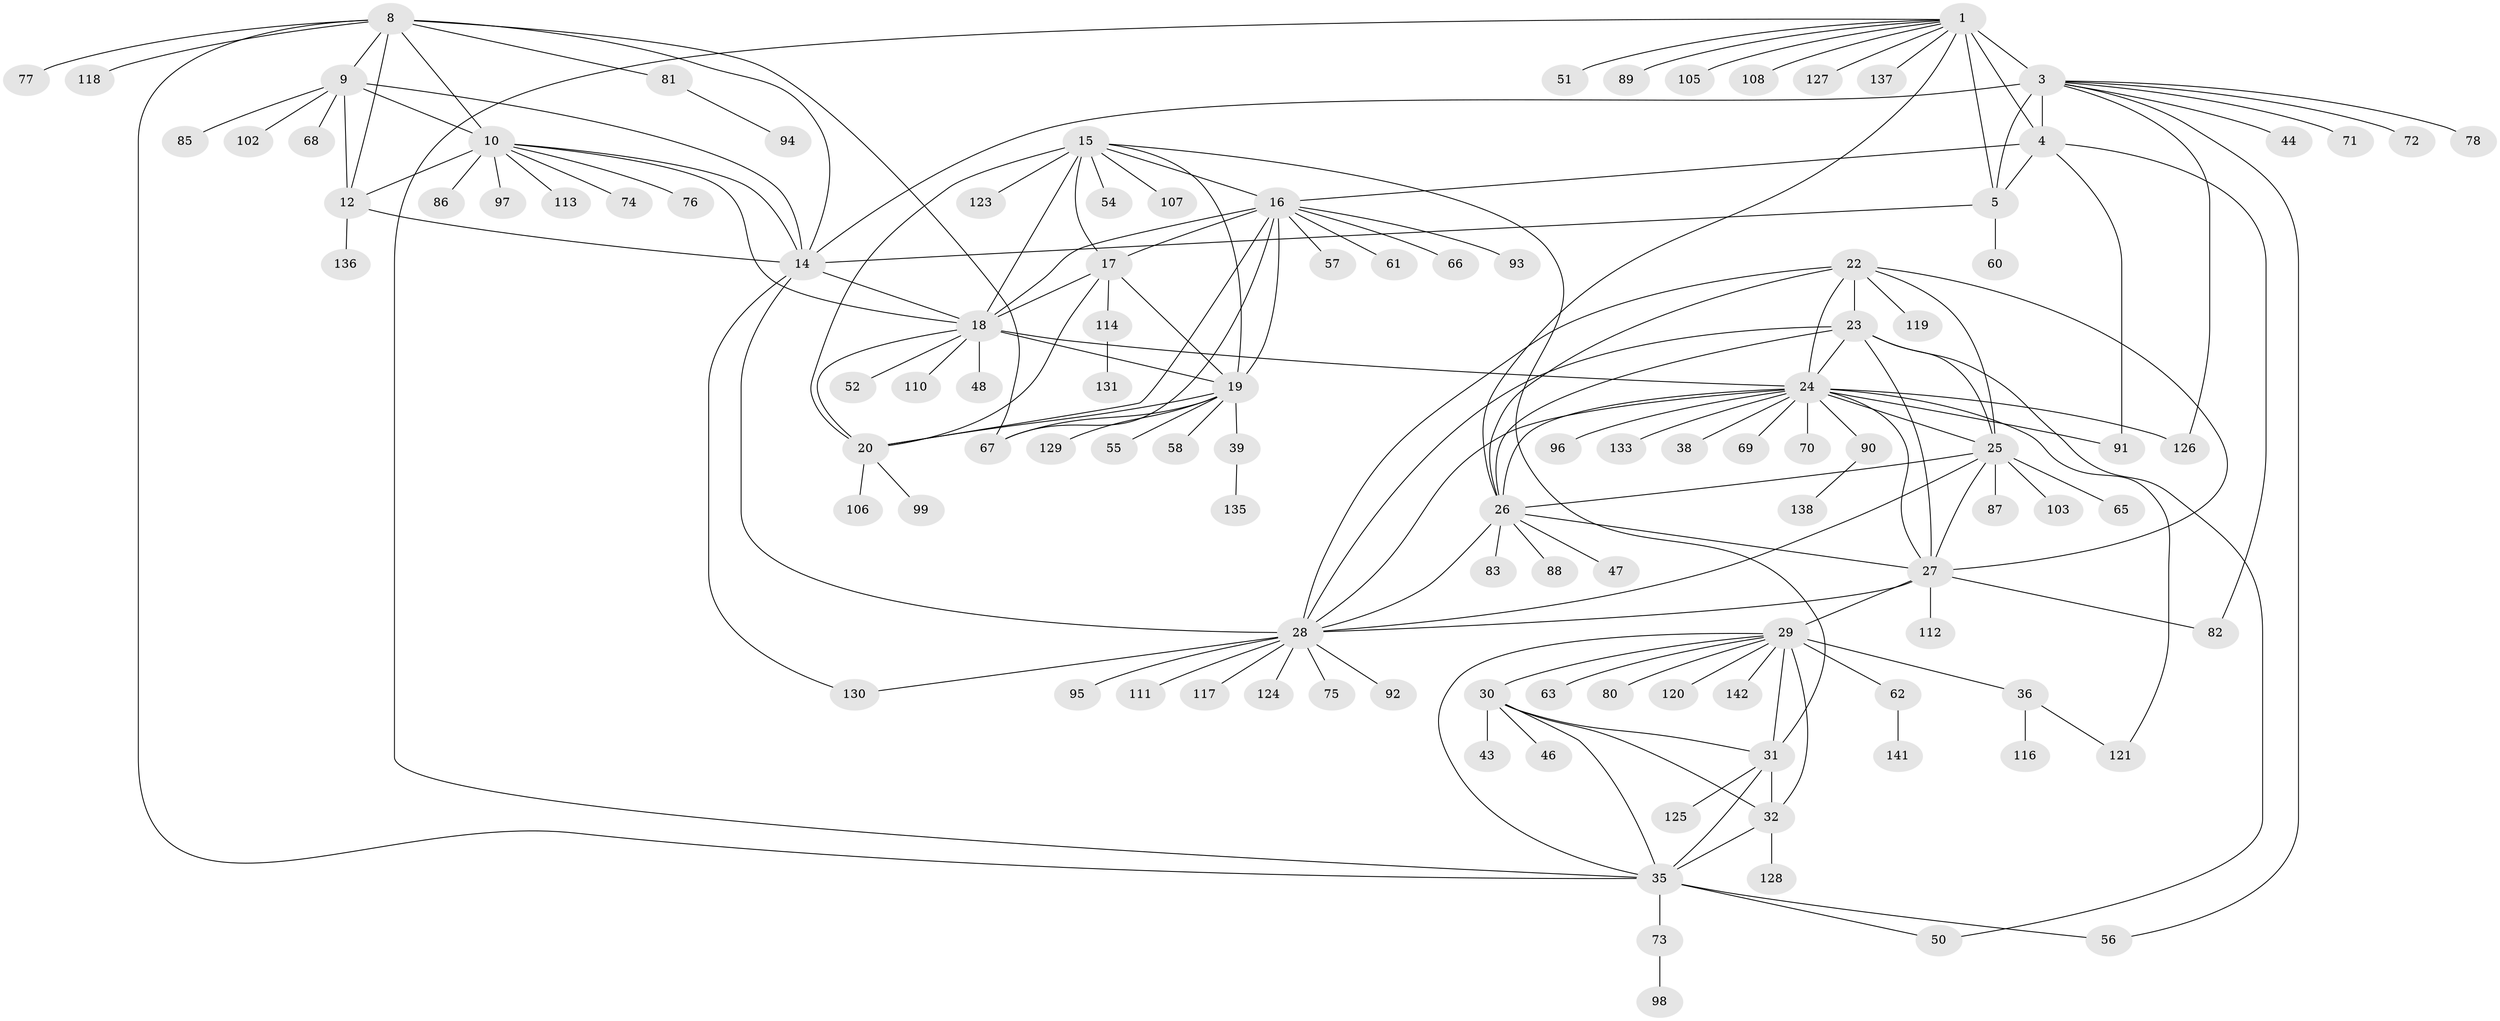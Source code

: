 // Generated by graph-tools (version 1.1) at 2025/52/02/27/25 19:52:21]
// undirected, 113 vertices, 169 edges
graph export_dot {
graph [start="1"]
  node [color=gray90,style=filled];
  1 [super="+2"];
  3 [super="+7"];
  4 [super="+100"];
  5 [super="+6"];
  8 [super="+11"];
  9 [super="+49"];
  10 [super="+84"];
  12 [super="+13"];
  14 [super="+37"];
  15 [super="+21"];
  16 [super="+109"];
  17;
  18 [super="+45"];
  19 [super="+64"];
  20 [super="+122"];
  22 [super="+115"];
  23 [super="+132"];
  24 [super="+40"];
  25;
  26 [super="+41"];
  27 [super="+42"];
  28 [super="+53"];
  29 [super="+34"];
  30;
  31;
  32 [super="+33"];
  35 [super="+79"];
  36 [super="+59"];
  38;
  39;
  43;
  44;
  46;
  47;
  48;
  50;
  51;
  52;
  54;
  55;
  56;
  57;
  58;
  60;
  61;
  62;
  63;
  65;
  66;
  67 [super="+104"];
  68;
  69;
  70;
  71;
  72 [super="+101"];
  73;
  74;
  75;
  76;
  77;
  78;
  80;
  81;
  82;
  83;
  85;
  86 [super="+134"];
  87;
  88;
  89;
  90 [super="+140"];
  91;
  92;
  93;
  94;
  95 [super="+139"];
  96;
  97;
  98;
  99;
  102;
  103;
  105;
  106;
  107;
  108;
  110;
  111;
  112;
  113;
  114;
  116;
  117;
  118;
  119;
  120;
  121;
  123;
  124;
  125;
  126;
  127;
  128;
  129;
  130;
  131;
  133;
  135;
  136;
  137;
  138;
  141;
  142;
  1 -- 3 [weight=4];
  1 -- 4 [weight=2];
  1 -- 5 [weight=4];
  1 -- 35;
  1 -- 105;
  1 -- 108;
  1 -- 127;
  1 -- 137;
  1 -- 51;
  1 -- 89;
  1 -- 26;
  3 -- 4 [weight=2];
  3 -- 5 [weight=4];
  3 -- 44;
  3 -- 56;
  3 -- 71;
  3 -- 78;
  3 -- 72;
  3 -- 126;
  3 -- 14;
  4 -- 5 [weight=2];
  4 -- 16;
  4 -- 82;
  4 -- 91;
  5 -- 14;
  5 -- 60;
  8 -- 9 [weight=2];
  8 -- 10 [weight=2];
  8 -- 12 [weight=4];
  8 -- 14 [weight=2];
  8 -- 35;
  8 -- 67;
  8 -- 118;
  8 -- 81;
  8 -- 77;
  9 -- 10;
  9 -- 12 [weight=2];
  9 -- 14;
  9 -- 68;
  9 -- 85;
  9 -- 102;
  10 -- 12 [weight=2];
  10 -- 14;
  10 -- 18;
  10 -- 74;
  10 -- 76;
  10 -- 86;
  10 -- 97;
  10 -- 113;
  12 -- 14 [weight=2];
  12 -- 136;
  14 -- 28;
  14 -- 130;
  14 -- 18;
  15 -- 16 [weight=2];
  15 -- 17 [weight=2];
  15 -- 18 [weight=2];
  15 -- 19 [weight=2];
  15 -- 20 [weight=2];
  15 -- 31;
  15 -- 54;
  15 -- 123;
  15 -- 107;
  16 -- 17;
  16 -- 18;
  16 -- 19;
  16 -- 20;
  16 -- 57;
  16 -- 61;
  16 -- 66;
  16 -- 67;
  16 -- 93;
  17 -- 18;
  17 -- 19;
  17 -- 20;
  17 -- 114;
  18 -- 19;
  18 -- 20;
  18 -- 24;
  18 -- 48;
  18 -- 52;
  18 -- 110;
  19 -- 20;
  19 -- 39;
  19 -- 55;
  19 -- 58;
  19 -- 129;
  19 -- 67;
  20 -- 99;
  20 -- 106;
  22 -- 23;
  22 -- 24;
  22 -- 25;
  22 -- 26;
  22 -- 27;
  22 -- 28;
  22 -- 119;
  23 -- 24;
  23 -- 25;
  23 -- 26;
  23 -- 27;
  23 -- 28;
  23 -- 50;
  24 -- 25;
  24 -- 26;
  24 -- 27;
  24 -- 28;
  24 -- 38;
  24 -- 70;
  24 -- 90;
  24 -- 91;
  24 -- 96;
  24 -- 121;
  24 -- 126;
  24 -- 69;
  24 -- 133;
  25 -- 26;
  25 -- 27;
  25 -- 28;
  25 -- 65;
  25 -- 87;
  25 -- 103;
  26 -- 27;
  26 -- 28;
  26 -- 47;
  26 -- 83;
  26 -- 88;
  27 -- 28;
  27 -- 82;
  27 -- 112;
  27 -- 29;
  28 -- 92;
  28 -- 95;
  28 -- 111;
  28 -- 117;
  28 -- 124;
  28 -- 130;
  28 -- 75;
  29 -- 30 [weight=2];
  29 -- 31 [weight=2];
  29 -- 32 [weight=4];
  29 -- 35 [weight=2];
  29 -- 36;
  29 -- 63;
  29 -- 120;
  29 -- 142;
  29 -- 80;
  29 -- 62;
  30 -- 31;
  30 -- 32 [weight=2];
  30 -- 35;
  30 -- 43;
  30 -- 46;
  31 -- 32 [weight=2];
  31 -- 35;
  31 -- 125;
  32 -- 35 [weight=2];
  32 -- 128;
  35 -- 50;
  35 -- 56;
  35 -- 73;
  36 -- 121;
  36 -- 116;
  39 -- 135;
  62 -- 141;
  73 -- 98;
  81 -- 94;
  90 -- 138;
  114 -- 131;
}
